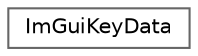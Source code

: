 digraph "Graphical Class Hierarchy"
{
 // LATEX_PDF_SIZE
  bgcolor="transparent";
  edge [fontname=Helvetica,fontsize=10,labelfontname=Helvetica,labelfontsize=10];
  node [fontname=Helvetica,fontsize=10,shape=box,height=0.2,width=0.4];
  rankdir="LR";
  Node0 [label="ImGuiKeyData",height=0.2,width=0.4,color="grey40", fillcolor="white", style="filled",URL="$struct_im_gui_key_data.html",tooltip=" "];
}
